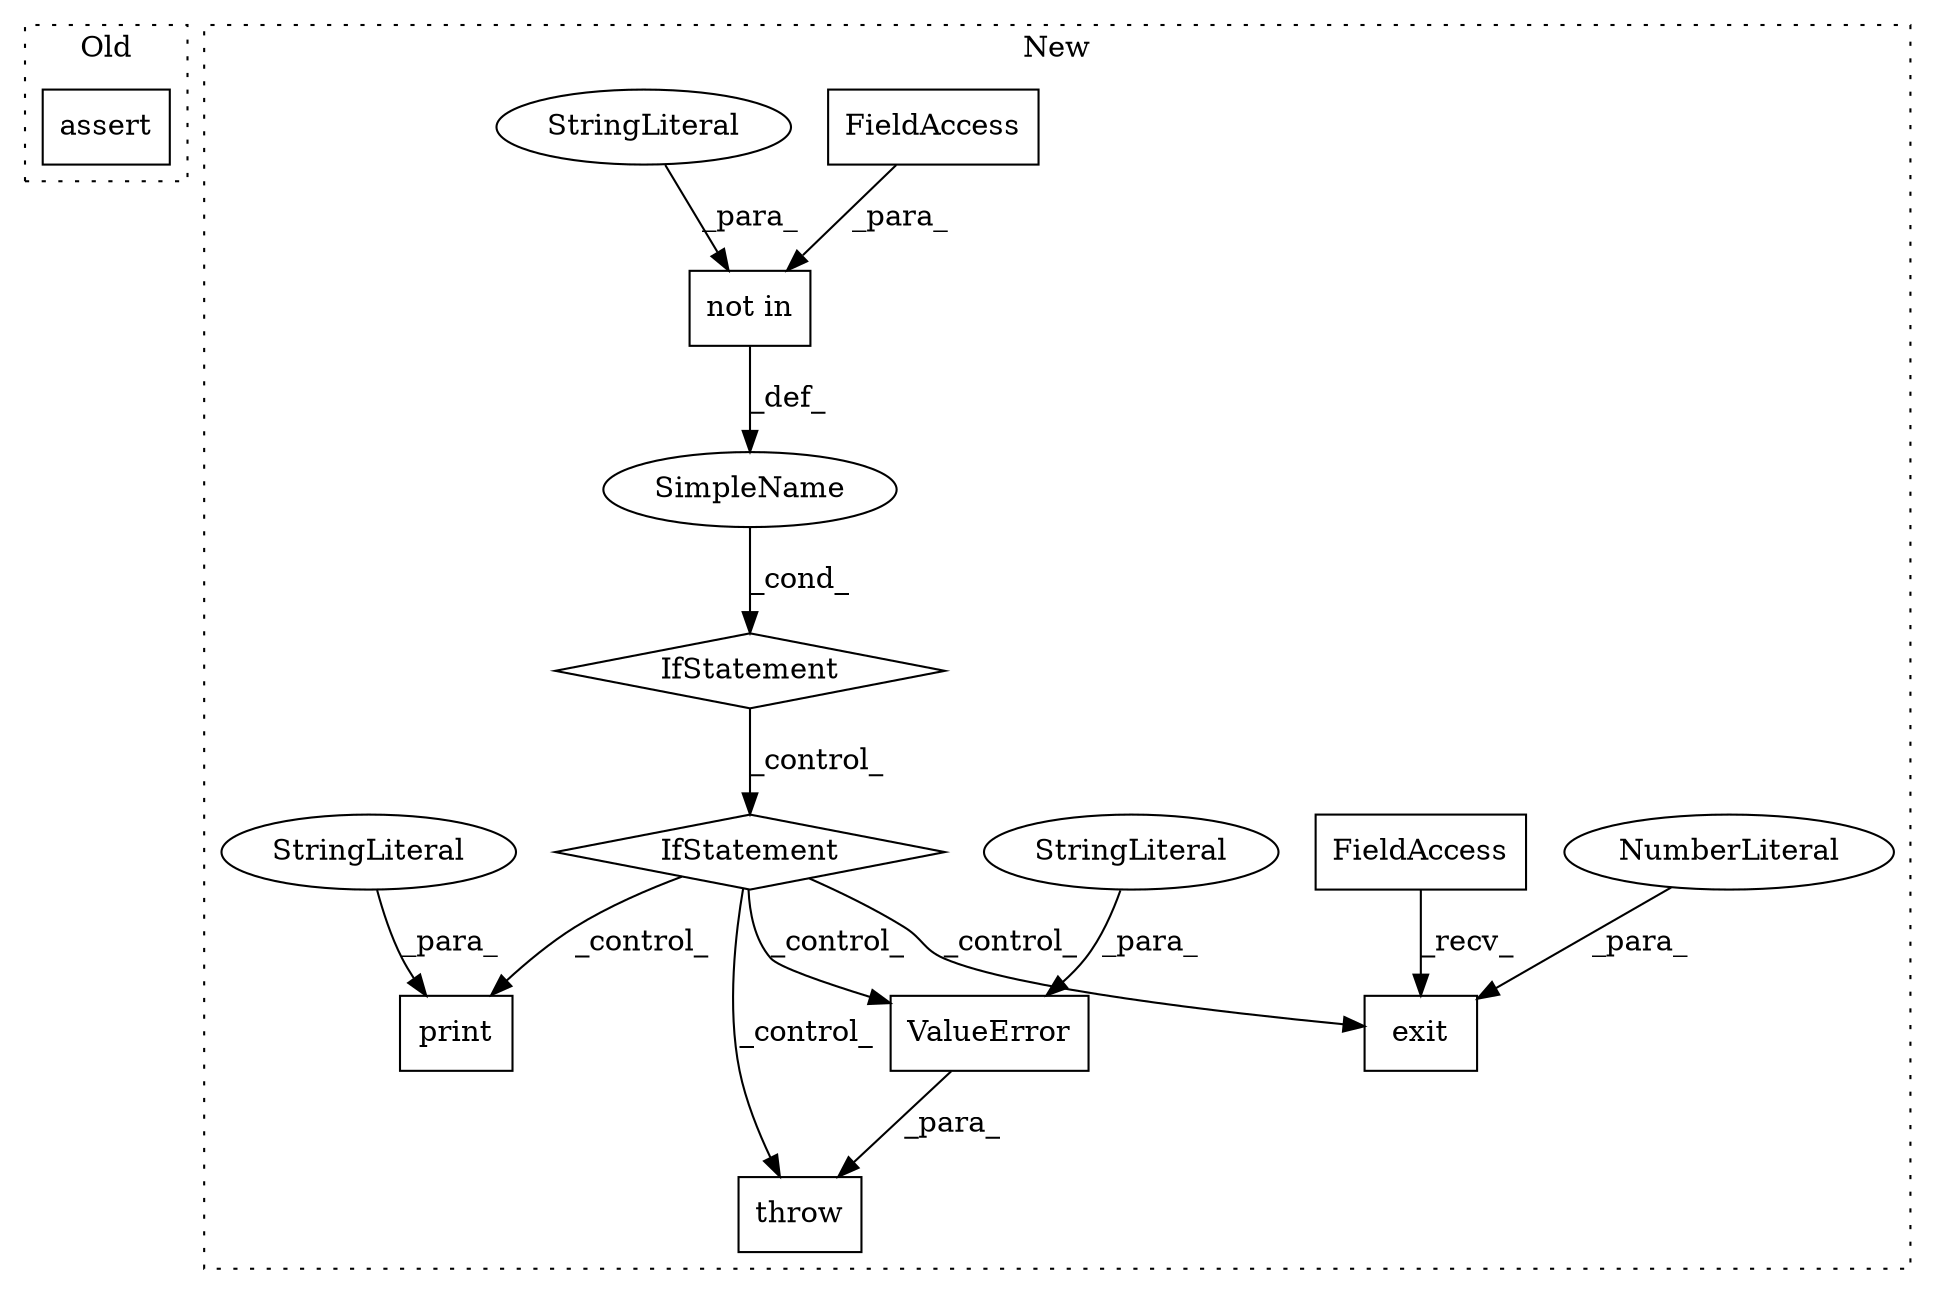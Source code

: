 digraph G {
subgraph cluster0 {
1 [label="assert" a="6" s="847" l="7" shape="box"];
label = "Old";
style="dotted";
}
subgraph cluster1 {
2 [label="exit" a="32" s="1200,1206" l="5,1" shape="box"];
3 [label="IfStatement" a="25" s="1044,1084" l="10,2" shape="diamond"];
4 [label="SimpleName" a="42" s="" l="" shape="ellipse"];
5 [label="FieldAccess" a="22" s="1196" l="3" shape="box"];
6 [label="NumberLiteral" a="34" s="1205" l="1" shape="ellipse"];
7 [label="print" a="32" s="1129,1183" l="6,1" shape="box"];
8 [label="StringLiteral" a="45" s="1135" l="48" shape="ellipse"];
9 [label="not in" a="108" s="1054" l="30" shape="box"];
10 [label="throw" a="53" s="1237" l="6" shape="box"];
11 [label="FieldAccess" a="22" s="1074" l="10" shape="box"];
12 [label="IfStatement" a="25" s="1096,1115" l="4,2" shape="diamond"];
13 [label="ValueError" a="32" s="1243,1329" l="11,1" shape="box"];
14 [label="StringLiteral" a="45" s="1254" l="75" shape="ellipse"];
15 [label="StringLiteral" a="45" s="1054" l="12" shape="ellipse"];
label = "New";
style="dotted";
}
3 -> 12 [label="_control_"];
4 -> 3 [label="_cond_"];
5 -> 2 [label="_recv_"];
6 -> 2 [label="_para_"];
8 -> 7 [label="_para_"];
9 -> 4 [label="_def_"];
11 -> 9 [label="_para_"];
12 -> 7 [label="_control_"];
12 -> 10 [label="_control_"];
12 -> 13 [label="_control_"];
12 -> 2 [label="_control_"];
13 -> 10 [label="_para_"];
14 -> 13 [label="_para_"];
15 -> 9 [label="_para_"];
}
